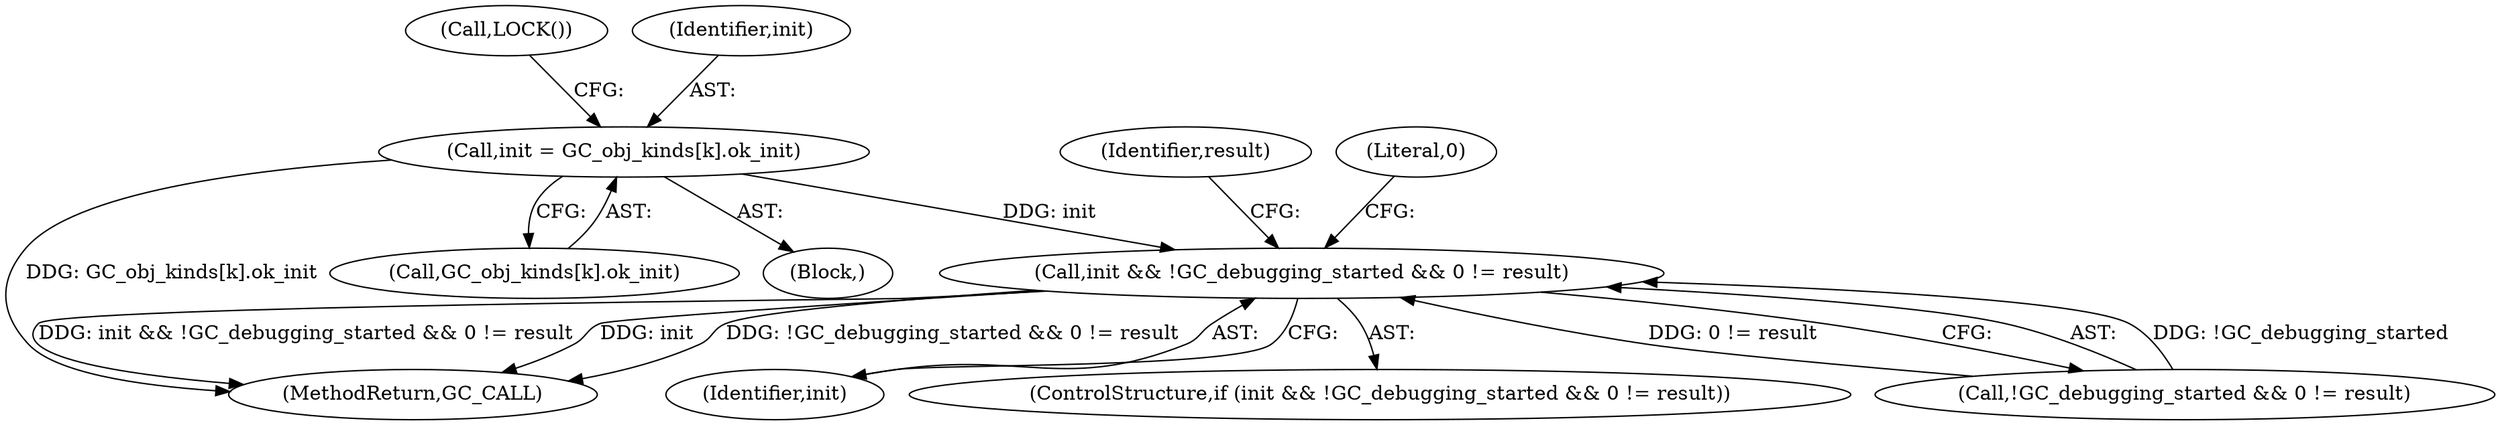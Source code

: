 digraph "0_bdwgc_be9df82919960214ee4b9d3313523bff44fd99e1@array" {
"1000152" [label="(Call,init = GC_obj_kinds[k].ok_init)"];
"1000223" [label="(Call,init && !GC_debugging_started && 0 != result)"];
"1000159" [label="(Call,LOCK())"];
"1000249" [label="(MethodReturn,GC_CALL)"];
"1000223" [label="(Call,init && !GC_debugging_started && 0 != result)"];
"1000224" [label="(Identifier,init)"];
"1000222" [label="(ControlStructure,if (init && !GC_debugging_started && 0 != result))"];
"1000239" [label="(Literal,0)"];
"1000153" [label="(Identifier,init)"];
"1000233" [label="(Identifier,result)"];
"1000225" [label="(Call,!GC_debugging_started && 0 != result)"];
"1000152" [label="(Call,init = GC_obj_kinds[k].ok_init)"];
"1000154" [label="(Call,GC_obj_kinds[k].ok_init)"];
"1000128" [label="(Block,)"];
"1000152" -> "1000128"  [label="AST: "];
"1000152" -> "1000154"  [label="CFG: "];
"1000153" -> "1000152"  [label="AST: "];
"1000154" -> "1000152"  [label="AST: "];
"1000159" -> "1000152"  [label="CFG: "];
"1000152" -> "1000249"  [label="DDG: GC_obj_kinds[k].ok_init"];
"1000152" -> "1000223"  [label="DDG: init"];
"1000223" -> "1000222"  [label="AST: "];
"1000223" -> "1000224"  [label="CFG: "];
"1000223" -> "1000225"  [label="CFG: "];
"1000224" -> "1000223"  [label="AST: "];
"1000225" -> "1000223"  [label="AST: "];
"1000233" -> "1000223"  [label="CFG: "];
"1000239" -> "1000223"  [label="CFG: "];
"1000223" -> "1000249"  [label="DDG: !GC_debugging_started && 0 != result"];
"1000223" -> "1000249"  [label="DDG: init && !GC_debugging_started && 0 != result"];
"1000223" -> "1000249"  [label="DDG: init"];
"1000225" -> "1000223"  [label="DDG: !GC_debugging_started"];
"1000225" -> "1000223"  [label="DDG: 0 != result"];
}
